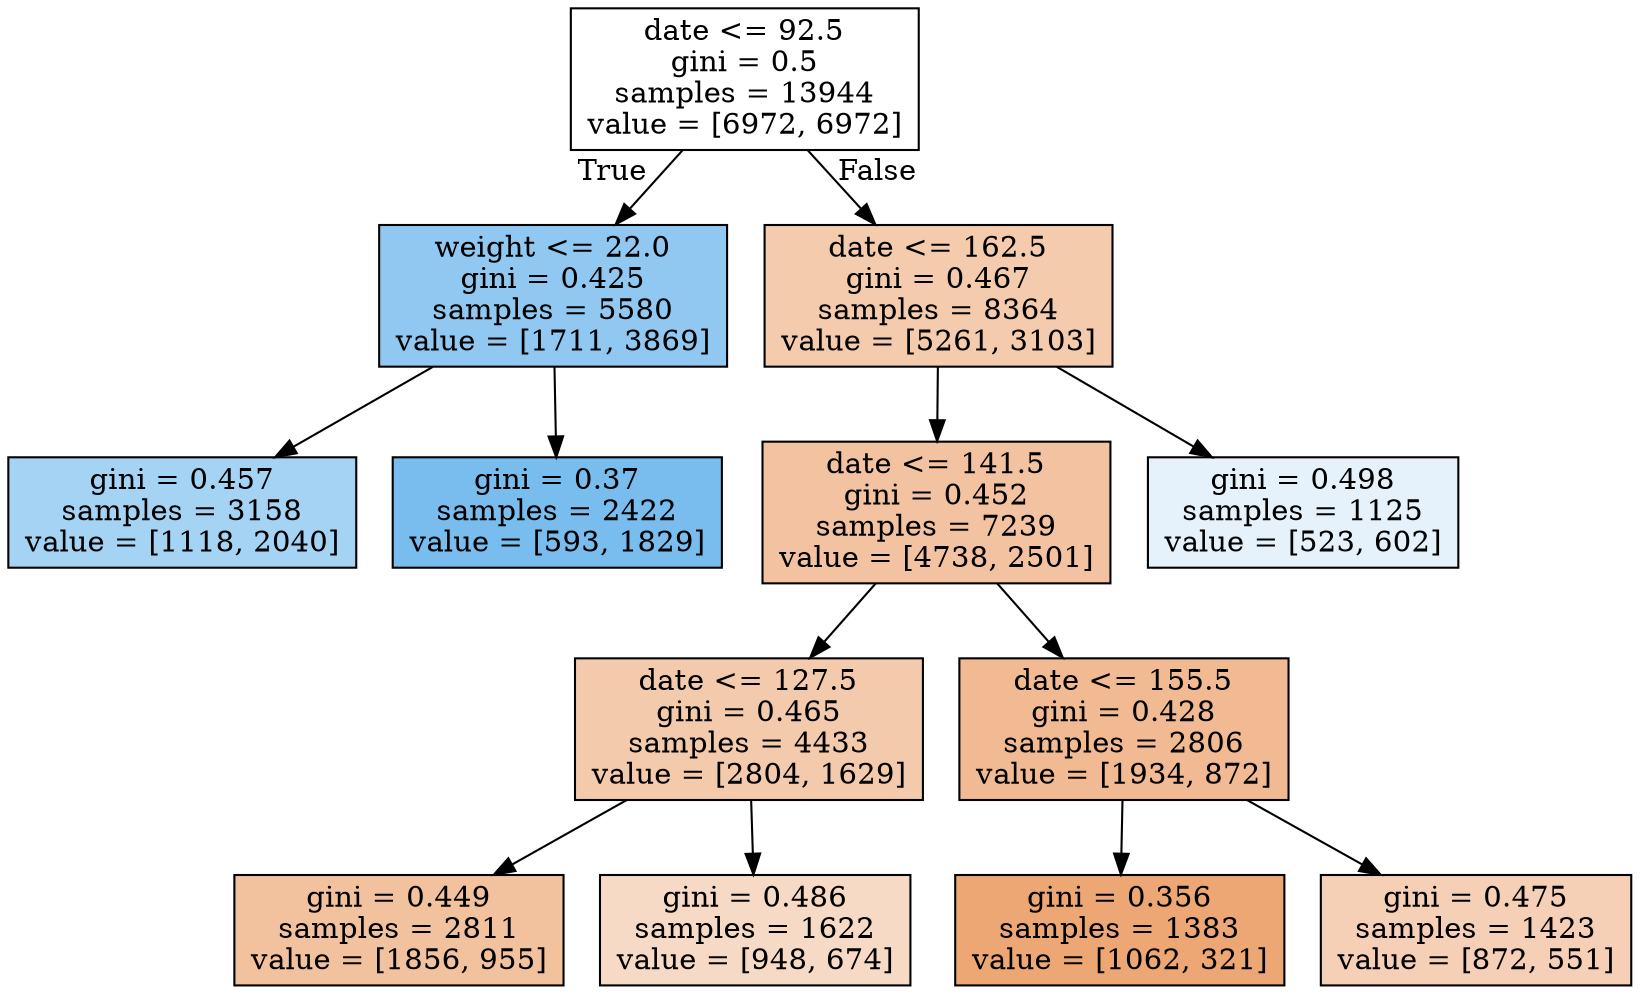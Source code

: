 digraph Tree {
node [shape=box, style="filled", color="black"] ;
0 [label="date <= 92.5\ngini = 0.5\nsamples = 13944\nvalue = [6972, 6972]", fillcolor="#e5813900"] ;
1 [label="weight <= 22.0\ngini = 0.425\nsamples = 5580\nvalue = [1711, 3869]", fillcolor="#399de58e"] ;
0 -> 1 [labeldistance=2.5, labelangle=45, headlabel="True"] ;
2 [label="gini = 0.457\nsamples = 3158\nvalue = [1118, 2040]", fillcolor="#399de573"] ;
1 -> 2 ;
3 [label="gini = 0.37\nsamples = 2422\nvalue = [593, 1829]", fillcolor="#399de5ac"] ;
1 -> 3 ;
4 [label="date <= 162.5\ngini = 0.467\nsamples = 8364\nvalue = [5261, 3103]", fillcolor="#e5813969"] ;
0 -> 4 [labeldistance=2.5, labelangle=-45, headlabel="False"] ;
5 [label="date <= 141.5\ngini = 0.452\nsamples = 7239\nvalue = [4738, 2501]", fillcolor="#e5813978"] ;
4 -> 5 ;
6 [label="date <= 127.5\ngini = 0.465\nsamples = 4433\nvalue = [2804, 1629]", fillcolor="#e581396b"] ;
5 -> 6 ;
7 [label="gini = 0.449\nsamples = 2811\nvalue = [1856, 955]", fillcolor="#e581397c"] ;
6 -> 7 ;
8 [label="gini = 0.486\nsamples = 1622\nvalue = [948, 674]", fillcolor="#e581394a"] ;
6 -> 8 ;
9 [label="date <= 155.5\ngini = 0.428\nsamples = 2806\nvalue = [1934, 872]", fillcolor="#e581398c"] ;
5 -> 9 ;
10 [label="gini = 0.356\nsamples = 1383\nvalue = [1062, 321]", fillcolor="#e58139b2"] ;
9 -> 10 ;
11 [label="gini = 0.475\nsamples = 1423\nvalue = [872, 551]", fillcolor="#e581395e"] ;
9 -> 11 ;
12 [label="gini = 0.498\nsamples = 1125\nvalue = [523, 602]", fillcolor="#399de521"] ;
4 -> 12 ;
}